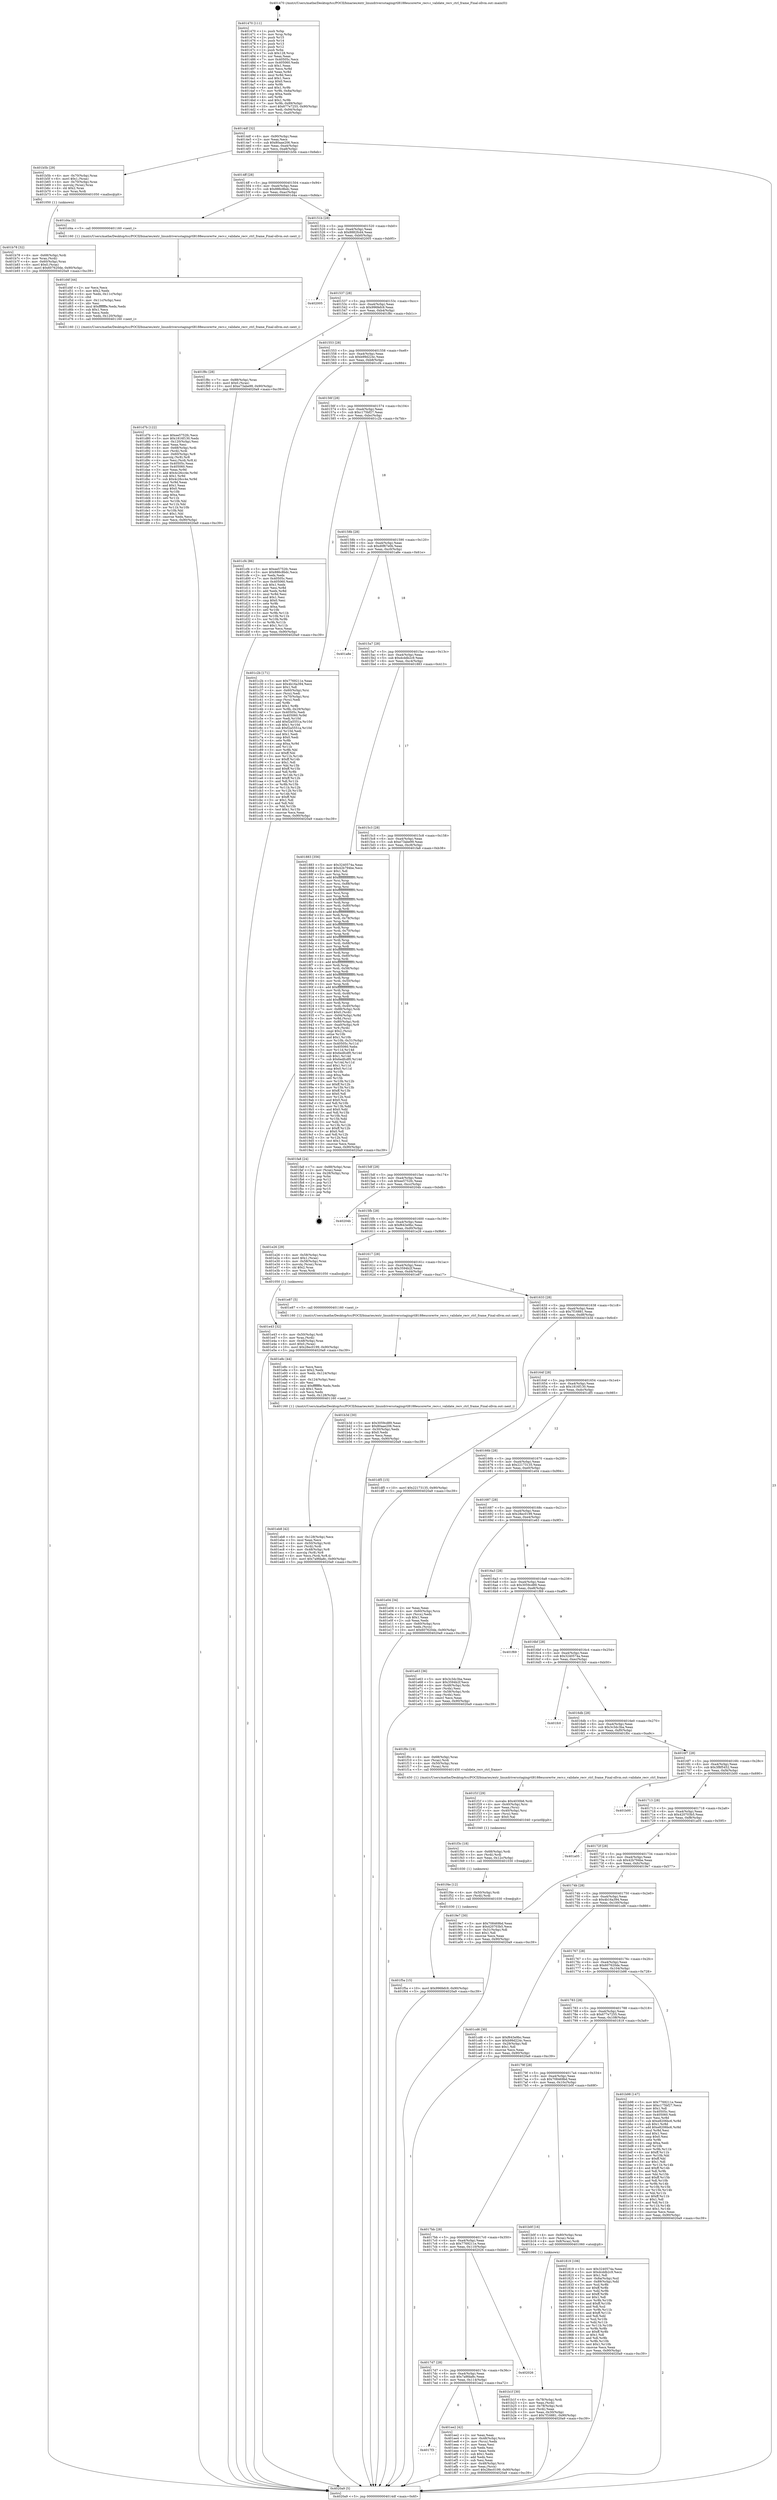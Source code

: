 digraph "0x401470" {
  label = "0x401470 (/mnt/c/Users/mathe/Desktop/tcc/POCII/binaries/extr_linuxdriversstagingrtl8188eucorertw_recv.c_validate_recv_ctrl_frame_Final-ollvm.out::main(0))"
  labelloc = "t"
  node[shape=record]

  Entry [label="",width=0.3,height=0.3,shape=circle,fillcolor=black,style=filled]
  "0x4014df" [label="{
     0x4014df [32]\l
     | [instrs]\l
     &nbsp;&nbsp;0x4014df \<+6\>: mov -0x90(%rbp),%eax\l
     &nbsp;&nbsp;0x4014e5 \<+2\>: mov %eax,%ecx\l
     &nbsp;&nbsp;0x4014e7 \<+6\>: sub $0x80aae206,%ecx\l
     &nbsp;&nbsp;0x4014ed \<+6\>: mov %eax,-0xa4(%rbp)\l
     &nbsp;&nbsp;0x4014f3 \<+6\>: mov %ecx,-0xa8(%rbp)\l
     &nbsp;&nbsp;0x4014f9 \<+6\>: je 0000000000401b5b \<main+0x6eb\>\l
  }"]
  "0x401b5b" [label="{
     0x401b5b [29]\l
     | [instrs]\l
     &nbsp;&nbsp;0x401b5b \<+4\>: mov -0x70(%rbp),%rax\l
     &nbsp;&nbsp;0x401b5f \<+6\>: movl $0x1,(%rax)\l
     &nbsp;&nbsp;0x401b65 \<+4\>: mov -0x70(%rbp),%rax\l
     &nbsp;&nbsp;0x401b69 \<+3\>: movslq (%rax),%rax\l
     &nbsp;&nbsp;0x401b6c \<+4\>: shl $0x2,%rax\l
     &nbsp;&nbsp;0x401b70 \<+3\>: mov %rax,%rdi\l
     &nbsp;&nbsp;0x401b73 \<+5\>: call 0000000000401050 \<malloc@plt\>\l
     | [calls]\l
     &nbsp;&nbsp;0x401050 \{1\} (unknown)\l
  }"]
  "0x4014ff" [label="{
     0x4014ff [28]\l
     | [instrs]\l
     &nbsp;&nbsp;0x4014ff \<+5\>: jmp 0000000000401504 \<main+0x94\>\l
     &nbsp;&nbsp;0x401504 \<+6\>: mov -0xa4(%rbp),%eax\l
     &nbsp;&nbsp;0x40150a \<+5\>: sub $0x886c8bdc,%eax\l
     &nbsp;&nbsp;0x40150f \<+6\>: mov %eax,-0xac(%rbp)\l
     &nbsp;&nbsp;0x401515 \<+6\>: je 0000000000401d4a \<main+0x8da\>\l
  }"]
  Exit [label="",width=0.3,height=0.3,shape=circle,fillcolor=black,style=filled,peripheries=2]
  "0x401d4a" [label="{
     0x401d4a [5]\l
     | [instrs]\l
     &nbsp;&nbsp;0x401d4a \<+5\>: call 0000000000401160 \<next_i\>\l
     | [calls]\l
     &nbsp;&nbsp;0x401160 \{1\} (/mnt/c/Users/mathe/Desktop/tcc/POCII/binaries/extr_linuxdriversstagingrtl8188eucorertw_recv.c_validate_recv_ctrl_frame_Final-ollvm.out::next_i)\l
  }"]
  "0x40151b" [label="{
     0x40151b [28]\l
     | [instrs]\l
     &nbsp;&nbsp;0x40151b \<+5\>: jmp 0000000000401520 \<main+0xb0\>\l
     &nbsp;&nbsp;0x401520 \<+6\>: mov -0xa4(%rbp),%eax\l
     &nbsp;&nbsp;0x401526 \<+5\>: sub $0x8882fcd4,%eax\l
     &nbsp;&nbsp;0x40152b \<+6\>: mov %eax,-0xb0(%rbp)\l
     &nbsp;&nbsp;0x401531 \<+6\>: je 0000000000402005 \<main+0xb95\>\l
  }"]
  "0x401f5a" [label="{
     0x401f5a [15]\l
     | [instrs]\l
     &nbsp;&nbsp;0x401f5a \<+10\>: movl $0x996fefc9,-0x90(%rbp)\l
     &nbsp;&nbsp;0x401f64 \<+5\>: jmp 00000000004020a9 \<main+0xc39\>\l
  }"]
  "0x402005" [label="{
     0x402005\l
  }", style=dashed]
  "0x401537" [label="{
     0x401537 [28]\l
     | [instrs]\l
     &nbsp;&nbsp;0x401537 \<+5\>: jmp 000000000040153c \<main+0xcc\>\l
     &nbsp;&nbsp;0x40153c \<+6\>: mov -0xa4(%rbp),%eax\l
     &nbsp;&nbsp;0x401542 \<+5\>: sub $0x996fefc9,%eax\l
     &nbsp;&nbsp;0x401547 \<+6\>: mov %eax,-0xb4(%rbp)\l
     &nbsp;&nbsp;0x40154d \<+6\>: je 0000000000401f8c \<main+0xb1c\>\l
  }"]
  "0x401f4e" [label="{
     0x401f4e [12]\l
     | [instrs]\l
     &nbsp;&nbsp;0x401f4e \<+4\>: mov -0x50(%rbp),%rdi\l
     &nbsp;&nbsp;0x401f52 \<+3\>: mov (%rdi),%rdi\l
     &nbsp;&nbsp;0x401f55 \<+5\>: call 0000000000401030 \<free@plt\>\l
     | [calls]\l
     &nbsp;&nbsp;0x401030 \{1\} (unknown)\l
  }"]
  "0x401f8c" [label="{
     0x401f8c [28]\l
     | [instrs]\l
     &nbsp;&nbsp;0x401f8c \<+7\>: mov -0x88(%rbp),%rax\l
     &nbsp;&nbsp;0x401f93 \<+6\>: movl $0x0,(%rax)\l
     &nbsp;&nbsp;0x401f99 \<+10\>: movl $0xe73abe99,-0x90(%rbp)\l
     &nbsp;&nbsp;0x401fa3 \<+5\>: jmp 00000000004020a9 \<main+0xc39\>\l
  }"]
  "0x401553" [label="{
     0x401553 [28]\l
     | [instrs]\l
     &nbsp;&nbsp;0x401553 \<+5\>: jmp 0000000000401558 \<main+0xe8\>\l
     &nbsp;&nbsp;0x401558 \<+6\>: mov -0xa4(%rbp),%eax\l
     &nbsp;&nbsp;0x40155e \<+5\>: sub $0xb99d224c,%eax\l
     &nbsp;&nbsp;0x401563 \<+6\>: mov %eax,-0xb8(%rbp)\l
     &nbsp;&nbsp;0x401569 \<+6\>: je 0000000000401cf4 \<main+0x884\>\l
  }"]
  "0x401f3c" [label="{
     0x401f3c [18]\l
     | [instrs]\l
     &nbsp;&nbsp;0x401f3c \<+4\>: mov -0x68(%rbp),%rdi\l
     &nbsp;&nbsp;0x401f40 \<+3\>: mov (%rdi),%rdi\l
     &nbsp;&nbsp;0x401f43 \<+6\>: mov %eax,-0x12c(%rbp)\l
     &nbsp;&nbsp;0x401f49 \<+5\>: call 0000000000401030 \<free@plt\>\l
     | [calls]\l
     &nbsp;&nbsp;0x401030 \{1\} (unknown)\l
  }"]
  "0x401cf4" [label="{
     0x401cf4 [86]\l
     | [instrs]\l
     &nbsp;&nbsp;0x401cf4 \<+5\>: mov $0xee5752fc,%eax\l
     &nbsp;&nbsp;0x401cf9 \<+5\>: mov $0x886c8bdc,%ecx\l
     &nbsp;&nbsp;0x401cfe \<+2\>: xor %edx,%edx\l
     &nbsp;&nbsp;0x401d00 \<+7\>: mov 0x40505c,%esi\l
     &nbsp;&nbsp;0x401d07 \<+7\>: mov 0x405060,%edi\l
     &nbsp;&nbsp;0x401d0e \<+3\>: sub $0x1,%edx\l
     &nbsp;&nbsp;0x401d11 \<+3\>: mov %esi,%r8d\l
     &nbsp;&nbsp;0x401d14 \<+3\>: add %edx,%r8d\l
     &nbsp;&nbsp;0x401d17 \<+4\>: imul %r8d,%esi\l
     &nbsp;&nbsp;0x401d1b \<+3\>: and $0x1,%esi\l
     &nbsp;&nbsp;0x401d1e \<+3\>: cmp $0x0,%esi\l
     &nbsp;&nbsp;0x401d21 \<+4\>: sete %r9b\l
     &nbsp;&nbsp;0x401d25 \<+3\>: cmp $0xa,%edi\l
     &nbsp;&nbsp;0x401d28 \<+4\>: setl %r10b\l
     &nbsp;&nbsp;0x401d2c \<+3\>: mov %r9b,%r11b\l
     &nbsp;&nbsp;0x401d2f \<+3\>: and %r10b,%r11b\l
     &nbsp;&nbsp;0x401d32 \<+3\>: xor %r10b,%r9b\l
     &nbsp;&nbsp;0x401d35 \<+3\>: or %r9b,%r11b\l
     &nbsp;&nbsp;0x401d38 \<+4\>: test $0x1,%r11b\l
     &nbsp;&nbsp;0x401d3c \<+3\>: cmovne %ecx,%eax\l
     &nbsp;&nbsp;0x401d3f \<+6\>: mov %eax,-0x90(%rbp)\l
     &nbsp;&nbsp;0x401d45 \<+5\>: jmp 00000000004020a9 \<main+0xc39\>\l
  }"]
  "0x40156f" [label="{
     0x40156f [28]\l
     | [instrs]\l
     &nbsp;&nbsp;0x40156f \<+5\>: jmp 0000000000401574 \<main+0x104\>\l
     &nbsp;&nbsp;0x401574 \<+6\>: mov -0xa4(%rbp),%eax\l
     &nbsp;&nbsp;0x40157a \<+5\>: sub $0xc175bf27,%eax\l
     &nbsp;&nbsp;0x40157f \<+6\>: mov %eax,-0xbc(%rbp)\l
     &nbsp;&nbsp;0x401585 \<+6\>: je 0000000000401c2b \<main+0x7bb\>\l
  }"]
  "0x401f1f" [label="{
     0x401f1f [29]\l
     | [instrs]\l
     &nbsp;&nbsp;0x401f1f \<+10\>: movabs $0x4030b6,%rdi\l
     &nbsp;&nbsp;0x401f29 \<+4\>: mov -0x40(%rbp),%rsi\l
     &nbsp;&nbsp;0x401f2d \<+2\>: mov %eax,(%rsi)\l
     &nbsp;&nbsp;0x401f2f \<+4\>: mov -0x40(%rbp),%rsi\l
     &nbsp;&nbsp;0x401f33 \<+2\>: mov (%rsi),%esi\l
     &nbsp;&nbsp;0x401f35 \<+2\>: mov $0x0,%al\l
     &nbsp;&nbsp;0x401f37 \<+5\>: call 0000000000401040 \<printf@plt\>\l
     | [calls]\l
     &nbsp;&nbsp;0x401040 \{1\} (unknown)\l
  }"]
  "0x401c2b" [label="{
     0x401c2b [171]\l
     | [instrs]\l
     &nbsp;&nbsp;0x401c2b \<+5\>: mov $0x7769211e,%eax\l
     &nbsp;&nbsp;0x401c30 \<+5\>: mov $0x4b16a394,%ecx\l
     &nbsp;&nbsp;0x401c35 \<+2\>: mov $0x1,%dl\l
     &nbsp;&nbsp;0x401c37 \<+4\>: mov -0x60(%rbp),%rsi\l
     &nbsp;&nbsp;0x401c3b \<+2\>: mov (%rsi),%edi\l
     &nbsp;&nbsp;0x401c3d \<+4\>: mov -0x70(%rbp),%rsi\l
     &nbsp;&nbsp;0x401c41 \<+2\>: cmp (%rsi),%edi\l
     &nbsp;&nbsp;0x401c43 \<+4\>: setl %r8b\l
     &nbsp;&nbsp;0x401c47 \<+4\>: and $0x1,%r8b\l
     &nbsp;&nbsp;0x401c4b \<+4\>: mov %r8b,-0x29(%rbp)\l
     &nbsp;&nbsp;0x401c4f \<+7\>: mov 0x40505c,%edi\l
     &nbsp;&nbsp;0x401c56 \<+8\>: mov 0x405060,%r9d\l
     &nbsp;&nbsp;0x401c5e \<+3\>: mov %edi,%r10d\l
     &nbsp;&nbsp;0x401c61 \<+7\>: add $0xf2a5551a,%r10d\l
     &nbsp;&nbsp;0x401c68 \<+4\>: sub $0x1,%r10d\l
     &nbsp;&nbsp;0x401c6c \<+7\>: sub $0xf2a5551a,%r10d\l
     &nbsp;&nbsp;0x401c73 \<+4\>: imul %r10d,%edi\l
     &nbsp;&nbsp;0x401c77 \<+3\>: and $0x1,%edi\l
     &nbsp;&nbsp;0x401c7a \<+3\>: cmp $0x0,%edi\l
     &nbsp;&nbsp;0x401c7d \<+4\>: sete %r8b\l
     &nbsp;&nbsp;0x401c81 \<+4\>: cmp $0xa,%r9d\l
     &nbsp;&nbsp;0x401c85 \<+4\>: setl %r11b\l
     &nbsp;&nbsp;0x401c89 \<+3\>: mov %r8b,%bl\l
     &nbsp;&nbsp;0x401c8c \<+3\>: xor $0xff,%bl\l
     &nbsp;&nbsp;0x401c8f \<+3\>: mov %r11b,%r14b\l
     &nbsp;&nbsp;0x401c92 \<+4\>: xor $0xff,%r14b\l
     &nbsp;&nbsp;0x401c96 \<+3\>: xor $0x1,%dl\l
     &nbsp;&nbsp;0x401c99 \<+3\>: mov %bl,%r15b\l
     &nbsp;&nbsp;0x401c9c \<+4\>: and $0xff,%r15b\l
     &nbsp;&nbsp;0x401ca0 \<+3\>: and %dl,%r8b\l
     &nbsp;&nbsp;0x401ca3 \<+3\>: mov %r14b,%r12b\l
     &nbsp;&nbsp;0x401ca6 \<+4\>: and $0xff,%r12b\l
     &nbsp;&nbsp;0x401caa \<+3\>: and %dl,%r11b\l
     &nbsp;&nbsp;0x401cad \<+3\>: or %r8b,%r15b\l
     &nbsp;&nbsp;0x401cb0 \<+3\>: or %r11b,%r12b\l
     &nbsp;&nbsp;0x401cb3 \<+3\>: xor %r12b,%r15b\l
     &nbsp;&nbsp;0x401cb6 \<+3\>: or %r14b,%bl\l
     &nbsp;&nbsp;0x401cb9 \<+3\>: xor $0xff,%bl\l
     &nbsp;&nbsp;0x401cbc \<+3\>: or $0x1,%dl\l
     &nbsp;&nbsp;0x401cbf \<+2\>: and %dl,%bl\l
     &nbsp;&nbsp;0x401cc1 \<+3\>: or %bl,%r15b\l
     &nbsp;&nbsp;0x401cc4 \<+4\>: test $0x1,%r15b\l
     &nbsp;&nbsp;0x401cc8 \<+3\>: cmovne %ecx,%eax\l
     &nbsp;&nbsp;0x401ccb \<+6\>: mov %eax,-0x90(%rbp)\l
     &nbsp;&nbsp;0x401cd1 \<+5\>: jmp 00000000004020a9 \<main+0xc39\>\l
  }"]
  "0x40158b" [label="{
     0x40158b [28]\l
     | [instrs]\l
     &nbsp;&nbsp;0x40158b \<+5\>: jmp 0000000000401590 \<main+0x120\>\l
     &nbsp;&nbsp;0x401590 \<+6\>: mov -0xa4(%rbp),%eax\l
     &nbsp;&nbsp;0x401596 \<+5\>: sub $0xd0f67e0b,%eax\l
     &nbsp;&nbsp;0x40159b \<+6\>: mov %eax,-0xc0(%rbp)\l
     &nbsp;&nbsp;0x4015a1 \<+6\>: je 0000000000401a8e \<main+0x61e\>\l
  }"]
  "0x4017f3" [label="{
     0x4017f3\l
  }", style=dashed]
  "0x401a8e" [label="{
     0x401a8e\l
  }", style=dashed]
  "0x4015a7" [label="{
     0x4015a7 [28]\l
     | [instrs]\l
     &nbsp;&nbsp;0x4015a7 \<+5\>: jmp 00000000004015ac \<main+0x13c\>\l
     &nbsp;&nbsp;0x4015ac \<+6\>: mov -0xa4(%rbp),%eax\l
     &nbsp;&nbsp;0x4015b2 \<+5\>: sub $0xdcddb2c9,%eax\l
     &nbsp;&nbsp;0x4015b7 \<+6\>: mov %eax,-0xc4(%rbp)\l
     &nbsp;&nbsp;0x4015bd \<+6\>: je 0000000000401883 \<main+0x413\>\l
  }"]
  "0x401ee2" [label="{
     0x401ee2 [42]\l
     | [instrs]\l
     &nbsp;&nbsp;0x401ee2 \<+2\>: xor %eax,%eax\l
     &nbsp;&nbsp;0x401ee4 \<+4\>: mov -0x48(%rbp),%rcx\l
     &nbsp;&nbsp;0x401ee8 \<+2\>: mov (%rcx),%edx\l
     &nbsp;&nbsp;0x401eea \<+2\>: mov %eax,%esi\l
     &nbsp;&nbsp;0x401eec \<+2\>: sub %edx,%esi\l
     &nbsp;&nbsp;0x401eee \<+2\>: mov %eax,%edx\l
     &nbsp;&nbsp;0x401ef0 \<+3\>: sub $0x1,%edx\l
     &nbsp;&nbsp;0x401ef3 \<+2\>: add %edx,%esi\l
     &nbsp;&nbsp;0x401ef5 \<+2\>: sub %esi,%eax\l
     &nbsp;&nbsp;0x401ef7 \<+4\>: mov -0x48(%rbp),%rcx\l
     &nbsp;&nbsp;0x401efb \<+2\>: mov %eax,(%rcx)\l
     &nbsp;&nbsp;0x401efd \<+10\>: movl $0x28ec0199,-0x90(%rbp)\l
     &nbsp;&nbsp;0x401f07 \<+5\>: jmp 00000000004020a9 \<main+0xc39\>\l
  }"]
  "0x401883" [label="{
     0x401883 [356]\l
     | [instrs]\l
     &nbsp;&nbsp;0x401883 \<+5\>: mov $0x3240574a,%eax\l
     &nbsp;&nbsp;0x401888 \<+5\>: mov $0x42b794be,%ecx\l
     &nbsp;&nbsp;0x40188d \<+2\>: mov $0x1,%dl\l
     &nbsp;&nbsp;0x40188f \<+3\>: mov %rsp,%rsi\l
     &nbsp;&nbsp;0x401892 \<+4\>: add $0xfffffffffffffff0,%rsi\l
     &nbsp;&nbsp;0x401896 \<+3\>: mov %rsi,%rsp\l
     &nbsp;&nbsp;0x401899 \<+7\>: mov %rsi,-0x88(%rbp)\l
     &nbsp;&nbsp;0x4018a0 \<+3\>: mov %rsp,%rsi\l
     &nbsp;&nbsp;0x4018a3 \<+4\>: add $0xfffffffffffffff0,%rsi\l
     &nbsp;&nbsp;0x4018a7 \<+3\>: mov %rsi,%rsp\l
     &nbsp;&nbsp;0x4018aa \<+3\>: mov %rsp,%rdi\l
     &nbsp;&nbsp;0x4018ad \<+4\>: add $0xfffffffffffffff0,%rdi\l
     &nbsp;&nbsp;0x4018b1 \<+3\>: mov %rdi,%rsp\l
     &nbsp;&nbsp;0x4018b4 \<+4\>: mov %rdi,-0x80(%rbp)\l
     &nbsp;&nbsp;0x4018b8 \<+3\>: mov %rsp,%rdi\l
     &nbsp;&nbsp;0x4018bb \<+4\>: add $0xfffffffffffffff0,%rdi\l
     &nbsp;&nbsp;0x4018bf \<+3\>: mov %rdi,%rsp\l
     &nbsp;&nbsp;0x4018c2 \<+4\>: mov %rdi,-0x78(%rbp)\l
     &nbsp;&nbsp;0x4018c6 \<+3\>: mov %rsp,%rdi\l
     &nbsp;&nbsp;0x4018c9 \<+4\>: add $0xfffffffffffffff0,%rdi\l
     &nbsp;&nbsp;0x4018cd \<+3\>: mov %rdi,%rsp\l
     &nbsp;&nbsp;0x4018d0 \<+4\>: mov %rdi,-0x70(%rbp)\l
     &nbsp;&nbsp;0x4018d4 \<+3\>: mov %rsp,%rdi\l
     &nbsp;&nbsp;0x4018d7 \<+4\>: add $0xfffffffffffffff0,%rdi\l
     &nbsp;&nbsp;0x4018db \<+3\>: mov %rdi,%rsp\l
     &nbsp;&nbsp;0x4018de \<+4\>: mov %rdi,-0x68(%rbp)\l
     &nbsp;&nbsp;0x4018e2 \<+3\>: mov %rsp,%rdi\l
     &nbsp;&nbsp;0x4018e5 \<+4\>: add $0xfffffffffffffff0,%rdi\l
     &nbsp;&nbsp;0x4018e9 \<+3\>: mov %rdi,%rsp\l
     &nbsp;&nbsp;0x4018ec \<+4\>: mov %rdi,-0x60(%rbp)\l
     &nbsp;&nbsp;0x4018f0 \<+3\>: mov %rsp,%rdi\l
     &nbsp;&nbsp;0x4018f3 \<+4\>: add $0xfffffffffffffff0,%rdi\l
     &nbsp;&nbsp;0x4018f7 \<+3\>: mov %rdi,%rsp\l
     &nbsp;&nbsp;0x4018fa \<+4\>: mov %rdi,-0x58(%rbp)\l
     &nbsp;&nbsp;0x4018fe \<+3\>: mov %rsp,%rdi\l
     &nbsp;&nbsp;0x401901 \<+4\>: add $0xfffffffffffffff0,%rdi\l
     &nbsp;&nbsp;0x401905 \<+3\>: mov %rdi,%rsp\l
     &nbsp;&nbsp;0x401908 \<+4\>: mov %rdi,-0x50(%rbp)\l
     &nbsp;&nbsp;0x40190c \<+3\>: mov %rsp,%rdi\l
     &nbsp;&nbsp;0x40190f \<+4\>: add $0xfffffffffffffff0,%rdi\l
     &nbsp;&nbsp;0x401913 \<+3\>: mov %rdi,%rsp\l
     &nbsp;&nbsp;0x401916 \<+4\>: mov %rdi,-0x48(%rbp)\l
     &nbsp;&nbsp;0x40191a \<+3\>: mov %rsp,%rdi\l
     &nbsp;&nbsp;0x40191d \<+4\>: add $0xfffffffffffffff0,%rdi\l
     &nbsp;&nbsp;0x401921 \<+3\>: mov %rdi,%rsp\l
     &nbsp;&nbsp;0x401924 \<+4\>: mov %rdi,-0x40(%rbp)\l
     &nbsp;&nbsp;0x401928 \<+7\>: mov -0x88(%rbp),%rdi\l
     &nbsp;&nbsp;0x40192f \<+6\>: movl $0x0,(%rdi)\l
     &nbsp;&nbsp;0x401935 \<+7\>: mov -0x94(%rbp),%r8d\l
     &nbsp;&nbsp;0x40193c \<+3\>: mov %r8d,(%rsi)\l
     &nbsp;&nbsp;0x40193f \<+4\>: mov -0x80(%rbp),%rdi\l
     &nbsp;&nbsp;0x401943 \<+7\>: mov -0xa0(%rbp),%r9\l
     &nbsp;&nbsp;0x40194a \<+3\>: mov %r9,(%rdi)\l
     &nbsp;&nbsp;0x40194d \<+3\>: cmpl $0x2,(%rsi)\l
     &nbsp;&nbsp;0x401950 \<+4\>: setne %r10b\l
     &nbsp;&nbsp;0x401954 \<+4\>: and $0x1,%r10b\l
     &nbsp;&nbsp;0x401958 \<+4\>: mov %r10b,-0x31(%rbp)\l
     &nbsp;&nbsp;0x40195c \<+8\>: mov 0x40505c,%r11d\l
     &nbsp;&nbsp;0x401964 \<+7\>: mov 0x405060,%ebx\l
     &nbsp;&nbsp;0x40196b \<+3\>: mov %r11d,%r14d\l
     &nbsp;&nbsp;0x40196e \<+7\>: add $0x6edfcdf0,%r14d\l
     &nbsp;&nbsp;0x401975 \<+4\>: sub $0x1,%r14d\l
     &nbsp;&nbsp;0x401979 \<+7\>: sub $0x6edfcdf0,%r14d\l
     &nbsp;&nbsp;0x401980 \<+4\>: imul %r14d,%r11d\l
     &nbsp;&nbsp;0x401984 \<+4\>: and $0x1,%r11d\l
     &nbsp;&nbsp;0x401988 \<+4\>: cmp $0x0,%r11d\l
     &nbsp;&nbsp;0x40198c \<+4\>: sete %r10b\l
     &nbsp;&nbsp;0x401990 \<+3\>: cmp $0xa,%ebx\l
     &nbsp;&nbsp;0x401993 \<+4\>: setl %r15b\l
     &nbsp;&nbsp;0x401997 \<+3\>: mov %r10b,%r12b\l
     &nbsp;&nbsp;0x40199a \<+4\>: xor $0xff,%r12b\l
     &nbsp;&nbsp;0x40199e \<+3\>: mov %r15b,%r13b\l
     &nbsp;&nbsp;0x4019a1 \<+4\>: xor $0xff,%r13b\l
     &nbsp;&nbsp;0x4019a5 \<+3\>: xor $0x0,%dl\l
     &nbsp;&nbsp;0x4019a8 \<+3\>: mov %r12b,%sil\l
     &nbsp;&nbsp;0x4019ab \<+4\>: and $0x0,%sil\l
     &nbsp;&nbsp;0x4019af \<+3\>: and %dl,%r10b\l
     &nbsp;&nbsp;0x4019b2 \<+3\>: mov %r13b,%dil\l
     &nbsp;&nbsp;0x4019b5 \<+4\>: and $0x0,%dil\l
     &nbsp;&nbsp;0x4019b9 \<+3\>: and %dl,%r15b\l
     &nbsp;&nbsp;0x4019bc \<+3\>: or %r10b,%sil\l
     &nbsp;&nbsp;0x4019bf \<+3\>: or %r15b,%dil\l
     &nbsp;&nbsp;0x4019c2 \<+3\>: xor %dil,%sil\l
     &nbsp;&nbsp;0x4019c5 \<+3\>: or %r13b,%r12b\l
     &nbsp;&nbsp;0x4019c8 \<+4\>: xor $0xff,%r12b\l
     &nbsp;&nbsp;0x4019cc \<+3\>: or $0x0,%dl\l
     &nbsp;&nbsp;0x4019cf \<+3\>: and %dl,%r12b\l
     &nbsp;&nbsp;0x4019d2 \<+3\>: or %r12b,%sil\l
     &nbsp;&nbsp;0x4019d5 \<+4\>: test $0x1,%sil\l
     &nbsp;&nbsp;0x4019d9 \<+3\>: cmovne %ecx,%eax\l
     &nbsp;&nbsp;0x4019dc \<+6\>: mov %eax,-0x90(%rbp)\l
     &nbsp;&nbsp;0x4019e2 \<+5\>: jmp 00000000004020a9 \<main+0xc39\>\l
  }"]
  "0x4015c3" [label="{
     0x4015c3 [28]\l
     | [instrs]\l
     &nbsp;&nbsp;0x4015c3 \<+5\>: jmp 00000000004015c8 \<main+0x158\>\l
     &nbsp;&nbsp;0x4015c8 \<+6\>: mov -0xa4(%rbp),%eax\l
     &nbsp;&nbsp;0x4015ce \<+5\>: sub $0xe73abe99,%eax\l
     &nbsp;&nbsp;0x4015d3 \<+6\>: mov %eax,-0xc8(%rbp)\l
     &nbsp;&nbsp;0x4015d9 \<+6\>: je 0000000000401fa8 \<main+0xb38\>\l
  }"]
  "0x4017d7" [label="{
     0x4017d7 [28]\l
     | [instrs]\l
     &nbsp;&nbsp;0x4017d7 \<+5\>: jmp 00000000004017dc \<main+0x36c\>\l
     &nbsp;&nbsp;0x4017dc \<+6\>: mov -0xa4(%rbp),%eax\l
     &nbsp;&nbsp;0x4017e2 \<+5\>: sub $0x7a9fda8c,%eax\l
     &nbsp;&nbsp;0x4017e7 \<+6\>: mov %eax,-0x114(%rbp)\l
     &nbsp;&nbsp;0x4017ed \<+6\>: je 0000000000401ee2 \<main+0xa72\>\l
  }"]
  "0x401fa8" [label="{
     0x401fa8 [24]\l
     | [instrs]\l
     &nbsp;&nbsp;0x401fa8 \<+7\>: mov -0x88(%rbp),%rax\l
     &nbsp;&nbsp;0x401faf \<+2\>: mov (%rax),%eax\l
     &nbsp;&nbsp;0x401fb1 \<+4\>: lea -0x28(%rbp),%rsp\l
     &nbsp;&nbsp;0x401fb5 \<+1\>: pop %rbx\l
     &nbsp;&nbsp;0x401fb6 \<+2\>: pop %r12\l
     &nbsp;&nbsp;0x401fb8 \<+2\>: pop %r13\l
     &nbsp;&nbsp;0x401fba \<+2\>: pop %r14\l
     &nbsp;&nbsp;0x401fbc \<+2\>: pop %r15\l
     &nbsp;&nbsp;0x401fbe \<+1\>: pop %rbp\l
     &nbsp;&nbsp;0x401fbf \<+1\>: ret\l
  }"]
  "0x4015df" [label="{
     0x4015df [28]\l
     | [instrs]\l
     &nbsp;&nbsp;0x4015df \<+5\>: jmp 00000000004015e4 \<main+0x174\>\l
     &nbsp;&nbsp;0x4015e4 \<+6\>: mov -0xa4(%rbp),%eax\l
     &nbsp;&nbsp;0x4015ea \<+5\>: sub $0xee5752fc,%eax\l
     &nbsp;&nbsp;0x4015ef \<+6\>: mov %eax,-0xcc(%rbp)\l
     &nbsp;&nbsp;0x4015f5 \<+6\>: je 000000000040204b \<main+0xbdb\>\l
  }"]
  "0x402026" [label="{
     0x402026\l
  }", style=dashed]
  "0x40204b" [label="{
     0x40204b\l
  }", style=dashed]
  "0x4015fb" [label="{
     0x4015fb [28]\l
     | [instrs]\l
     &nbsp;&nbsp;0x4015fb \<+5\>: jmp 0000000000401600 \<main+0x190\>\l
     &nbsp;&nbsp;0x401600 \<+6\>: mov -0xa4(%rbp),%eax\l
     &nbsp;&nbsp;0x401606 \<+5\>: sub $0xf643e9bc,%eax\l
     &nbsp;&nbsp;0x40160b \<+6\>: mov %eax,-0xd0(%rbp)\l
     &nbsp;&nbsp;0x401611 \<+6\>: je 0000000000401e26 \<main+0x9b6\>\l
  }"]
  "0x401eb8" [label="{
     0x401eb8 [42]\l
     | [instrs]\l
     &nbsp;&nbsp;0x401eb8 \<+6\>: mov -0x128(%rbp),%ecx\l
     &nbsp;&nbsp;0x401ebe \<+3\>: imul %eax,%ecx\l
     &nbsp;&nbsp;0x401ec1 \<+4\>: mov -0x50(%rbp),%rdi\l
     &nbsp;&nbsp;0x401ec5 \<+3\>: mov (%rdi),%rdi\l
     &nbsp;&nbsp;0x401ec8 \<+4\>: mov -0x48(%rbp),%r8\l
     &nbsp;&nbsp;0x401ecc \<+3\>: movslq (%r8),%r8\l
     &nbsp;&nbsp;0x401ecf \<+4\>: mov %ecx,(%rdi,%r8,4)\l
     &nbsp;&nbsp;0x401ed3 \<+10\>: movl $0x7a9fda8c,-0x90(%rbp)\l
     &nbsp;&nbsp;0x401edd \<+5\>: jmp 00000000004020a9 \<main+0xc39\>\l
  }"]
  "0x401e26" [label="{
     0x401e26 [29]\l
     | [instrs]\l
     &nbsp;&nbsp;0x401e26 \<+4\>: mov -0x58(%rbp),%rax\l
     &nbsp;&nbsp;0x401e2a \<+6\>: movl $0x1,(%rax)\l
     &nbsp;&nbsp;0x401e30 \<+4\>: mov -0x58(%rbp),%rax\l
     &nbsp;&nbsp;0x401e34 \<+3\>: movslq (%rax),%rax\l
     &nbsp;&nbsp;0x401e37 \<+4\>: shl $0x2,%rax\l
     &nbsp;&nbsp;0x401e3b \<+3\>: mov %rax,%rdi\l
     &nbsp;&nbsp;0x401e3e \<+5\>: call 0000000000401050 \<malloc@plt\>\l
     | [calls]\l
     &nbsp;&nbsp;0x401050 \{1\} (unknown)\l
  }"]
  "0x401617" [label="{
     0x401617 [28]\l
     | [instrs]\l
     &nbsp;&nbsp;0x401617 \<+5\>: jmp 000000000040161c \<main+0x1ac\>\l
     &nbsp;&nbsp;0x40161c \<+6\>: mov -0xa4(%rbp),%eax\l
     &nbsp;&nbsp;0x401622 \<+5\>: sub $0x3594b2f,%eax\l
     &nbsp;&nbsp;0x401627 \<+6\>: mov %eax,-0xd4(%rbp)\l
     &nbsp;&nbsp;0x40162d \<+6\>: je 0000000000401e87 \<main+0xa17\>\l
  }"]
  "0x401e8c" [label="{
     0x401e8c [44]\l
     | [instrs]\l
     &nbsp;&nbsp;0x401e8c \<+2\>: xor %ecx,%ecx\l
     &nbsp;&nbsp;0x401e8e \<+5\>: mov $0x2,%edx\l
     &nbsp;&nbsp;0x401e93 \<+6\>: mov %edx,-0x124(%rbp)\l
     &nbsp;&nbsp;0x401e99 \<+1\>: cltd\l
     &nbsp;&nbsp;0x401e9a \<+6\>: mov -0x124(%rbp),%esi\l
     &nbsp;&nbsp;0x401ea0 \<+2\>: idiv %esi\l
     &nbsp;&nbsp;0x401ea2 \<+6\>: imul $0xfffffffe,%edx,%edx\l
     &nbsp;&nbsp;0x401ea8 \<+3\>: sub $0x1,%ecx\l
     &nbsp;&nbsp;0x401eab \<+2\>: sub %ecx,%edx\l
     &nbsp;&nbsp;0x401ead \<+6\>: mov %edx,-0x128(%rbp)\l
     &nbsp;&nbsp;0x401eb3 \<+5\>: call 0000000000401160 \<next_i\>\l
     | [calls]\l
     &nbsp;&nbsp;0x401160 \{1\} (/mnt/c/Users/mathe/Desktop/tcc/POCII/binaries/extr_linuxdriversstagingrtl8188eucorertw_recv.c_validate_recv_ctrl_frame_Final-ollvm.out::next_i)\l
  }"]
  "0x401e87" [label="{
     0x401e87 [5]\l
     | [instrs]\l
     &nbsp;&nbsp;0x401e87 \<+5\>: call 0000000000401160 \<next_i\>\l
     | [calls]\l
     &nbsp;&nbsp;0x401160 \{1\} (/mnt/c/Users/mathe/Desktop/tcc/POCII/binaries/extr_linuxdriversstagingrtl8188eucorertw_recv.c_validate_recv_ctrl_frame_Final-ollvm.out::next_i)\l
  }"]
  "0x401633" [label="{
     0x401633 [28]\l
     | [instrs]\l
     &nbsp;&nbsp;0x401633 \<+5\>: jmp 0000000000401638 \<main+0x1c8\>\l
     &nbsp;&nbsp;0x401638 \<+6\>: mov -0xa4(%rbp),%eax\l
     &nbsp;&nbsp;0x40163e \<+5\>: sub $0x7f16881,%eax\l
     &nbsp;&nbsp;0x401643 \<+6\>: mov %eax,-0xd8(%rbp)\l
     &nbsp;&nbsp;0x401649 \<+6\>: je 0000000000401b3d \<main+0x6cd\>\l
  }"]
  "0x401e43" [label="{
     0x401e43 [32]\l
     | [instrs]\l
     &nbsp;&nbsp;0x401e43 \<+4\>: mov -0x50(%rbp),%rdi\l
     &nbsp;&nbsp;0x401e47 \<+3\>: mov %rax,(%rdi)\l
     &nbsp;&nbsp;0x401e4a \<+4\>: mov -0x48(%rbp),%rax\l
     &nbsp;&nbsp;0x401e4e \<+6\>: movl $0x0,(%rax)\l
     &nbsp;&nbsp;0x401e54 \<+10\>: movl $0x28ec0199,-0x90(%rbp)\l
     &nbsp;&nbsp;0x401e5e \<+5\>: jmp 00000000004020a9 \<main+0xc39\>\l
  }"]
  "0x401b3d" [label="{
     0x401b3d [30]\l
     | [instrs]\l
     &nbsp;&nbsp;0x401b3d \<+5\>: mov $0x3059cd89,%eax\l
     &nbsp;&nbsp;0x401b42 \<+5\>: mov $0x80aae206,%ecx\l
     &nbsp;&nbsp;0x401b47 \<+3\>: mov -0x30(%rbp),%edx\l
     &nbsp;&nbsp;0x401b4a \<+3\>: cmp $0x0,%edx\l
     &nbsp;&nbsp;0x401b4d \<+3\>: cmove %ecx,%eax\l
     &nbsp;&nbsp;0x401b50 \<+6\>: mov %eax,-0x90(%rbp)\l
     &nbsp;&nbsp;0x401b56 \<+5\>: jmp 00000000004020a9 \<main+0xc39\>\l
  }"]
  "0x40164f" [label="{
     0x40164f [28]\l
     | [instrs]\l
     &nbsp;&nbsp;0x40164f \<+5\>: jmp 0000000000401654 \<main+0x1e4\>\l
     &nbsp;&nbsp;0x401654 \<+6\>: mov -0xa4(%rbp),%eax\l
     &nbsp;&nbsp;0x40165a \<+5\>: sub $0x1816f130,%eax\l
     &nbsp;&nbsp;0x40165f \<+6\>: mov %eax,-0xdc(%rbp)\l
     &nbsp;&nbsp;0x401665 \<+6\>: je 0000000000401df5 \<main+0x985\>\l
  }"]
  "0x401d7b" [label="{
     0x401d7b [122]\l
     | [instrs]\l
     &nbsp;&nbsp;0x401d7b \<+5\>: mov $0xee5752fc,%ecx\l
     &nbsp;&nbsp;0x401d80 \<+5\>: mov $0x1816f130,%edx\l
     &nbsp;&nbsp;0x401d85 \<+6\>: mov -0x120(%rbp),%esi\l
     &nbsp;&nbsp;0x401d8b \<+3\>: imul %eax,%esi\l
     &nbsp;&nbsp;0x401d8e \<+4\>: mov -0x68(%rbp),%rdi\l
     &nbsp;&nbsp;0x401d92 \<+3\>: mov (%rdi),%rdi\l
     &nbsp;&nbsp;0x401d95 \<+4\>: mov -0x60(%rbp),%r8\l
     &nbsp;&nbsp;0x401d99 \<+3\>: movslq (%r8),%r8\l
     &nbsp;&nbsp;0x401d9c \<+4\>: mov %esi,(%rdi,%r8,4)\l
     &nbsp;&nbsp;0x401da0 \<+7\>: mov 0x40505c,%eax\l
     &nbsp;&nbsp;0x401da7 \<+7\>: mov 0x405060,%esi\l
     &nbsp;&nbsp;0x401dae \<+3\>: mov %eax,%r9d\l
     &nbsp;&nbsp;0x401db1 \<+7\>: add $0x4c26cc4e,%r9d\l
     &nbsp;&nbsp;0x401db8 \<+4\>: sub $0x1,%r9d\l
     &nbsp;&nbsp;0x401dbc \<+7\>: sub $0x4c26cc4e,%r9d\l
     &nbsp;&nbsp;0x401dc3 \<+4\>: imul %r9d,%eax\l
     &nbsp;&nbsp;0x401dc7 \<+3\>: and $0x1,%eax\l
     &nbsp;&nbsp;0x401dca \<+3\>: cmp $0x0,%eax\l
     &nbsp;&nbsp;0x401dcd \<+4\>: sete %r10b\l
     &nbsp;&nbsp;0x401dd1 \<+3\>: cmp $0xa,%esi\l
     &nbsp;&nbsp;0x401dd4 \<+4\>: setl %r11b\l
     &nbsp;&nbsp;0x401dd8 \<+3\>: mov %r10b,%bl\l
     &nbsp;&nbsp;0x401ddb \<+3\>: and %r11b,%bl\l
     &nbsp;&nbsp;0x401dde \<+3\>: xor %r11b,%r10b\l
     &nbsp;&nbsp;0x401de1 \<+3\>: or %r10b,%bl\l
     &nbsp;&nbsp;0x401de4 \<+3\>: test $0x1,%bl\l
     &nbsp;&nbsp;0x401de7 \<+3\>: cmovne %edx,%ecx\l
     &nbsp;&nbsp;0x401dea \<+6\>: mov %ecx,-0x90(%rbp)\l
     &nbsp;&nbsp;0x401df0 \<+5\>: jmp 00000000004020a9 \<main+0xc39\>\l
  }"]
  "0x401df5" [label="{
     0x401df5 [15]\l
     | [instrs]\l
     &nbsp;&nbsp;0x401df5 \<+10\>: movl $0x22173135,-0x90(%rbp)\l
     &nbsp;&nbsp;0x401dff \<+5\>: jmp 00000000004020a9 \<main+0xc39\>\l
  }"]
  "0x40166b" [label="{
     0x40166b [28]\l
     | [instrs]\l
     &nbsp;&nbsp;0x40166b \<+5\>: jmp 0000000000401670 \<main+0x200\>\l
     &nbsp;&nbsp;0x401670 \<+6\>: mov -0xa4(%rbp),%eax\l
     &nbsp;&nbsp;0x401676 \<+5\>: sub $0x22173135,%eax\l
     &nbsp;&nbsp;0x40167b \<+6\>: mov %eax,-0xe0(%rbp)\l
     &nbsp;&nbsp;0x401681 \<+6\>: je 0000000000401e04 \<main+0x994\>\l
  }"]
  "0x401d4f" [label="{
     0x401d4f [44]\l
     | [instrs]\l
     &nbsp;&nbsp;0x401d4f \<+2\>: xor %ecx,%ecx\l
     &nbsp;&nbsp;0x401d51 \<+5\>: mov $0x2,%edx\l
     &nbsp;&nbsp;0x401d56 \<+6\>: mov %edx,-0x11c(%rbp)\l
     &nbsp;&nbsp;0x401d5c \<+1\>: cltd\l
     &nbsp;&nbsp;0x401d5d \<+6\>: mov -0x11c(%rbp),%esi\l
     &nbsp;&nbsp;0x401d63 \<+2\>: idiv %esi\l
     &nbsp;&nbsp;0x401d65 \<+6\>: imul $0xfffffffe,%edx,%edx\l
     &nbsp;&nbsp;0x401d6b \<+3\>: sub $0x1,%ecx\l
     &nbsp;&nbsp;0x401d6e \<+2\>: sub %ecx,%edx\l
     &nbsp;&nbsp;0x401d70 \<+6\>: mov %edx,-0x120(%rbp)\l
     &nbsp;&nbsp;0x401d76 \<+5\>: call 0000000000401160 \<next_i\>\l
     | [calls]\l
     &nbsp;&nbsp;0x401160 \{1\} (/mnt/c/Users/mathe/Desktop/tcc/POCII/binaries/extr_linuxdriversstagingrtl8188eucorertw_recv.c_validate_recv_ctrl_frame_Final-ollvm.out::next_i)\l
  }"]
  "0x401e04" [label="{
     0x401e04 [34]\l
     | [instrs]\l
     &nbsp;&nbsp;0x401e04 \<+2\>: xor %eax,%eax\l
     &nbsp;&nbsp;0x401e06 \<+4\>: mov -0x60(%rbp),%rcx\l
     &nbsp;&nbsp;0x401e0a \<+2\>: mov (%rcx),%edx\l
     &nbsp;&nbsp;0x401e0c \<+3\>: sub $0x1,%eax\l
     &nbsp;&nbsp;0x401e0f \<+2\>: sub %eax,%edx\l
     &nbsp;&nbsp;0x401e11 \<+4\>: mov -0x60(%rbp),%rcx\l
     &nbsp;&nbsp;0x401e15 \<+2\>: mov %edx,(%rcx)\l
     &nbsp;&nbsp;0x401e17 \<+10\>: movl $0x607620de,-0x90(%rbp)\l
     &nbsp;&nbsp;0x401e21 \<+5\>: jmp 00000000004020a9 \<main+0xc39\>\l
  }"]
  "0x401687" [label="{
     0x401687 [28]\l
     | [instrs]\l
     &nbsp;&nbsp;0x401687 \<+5\>: jmp 000000000040168c \<main+0x21c\>\l
     &nbsp;&nbsp;0x40168c \<+6\>: mov -0xa4(%rbp),%eax\l
     &nbsp;&nbsp;0x401692 \<+5\>: sub $0x28ec0199,%eax\l
     &nbsp;&nbsp;0x401697 \<+6\>: mov %eax,-0xe4(%rbp)\l
     &nbsp;&nbsp;0x40169d \<+6\>: je 0000000000401e63 \<main+0x9f3\>\l
  }"]
  "0x401b78" [label="{
     0x401b78 [32]\l
     | [instrs]\l
     &nbsp;&nbsp;0x401b78 \<+4\>: mov -0x68(%rbp),%rdi\l
     &nbsp;&nbsp;0x401b7c \<+3\>: mov %rax,(%rdi)\l
     &nbsp;&nbsp;0x401b7f \<+4\>: mov -0x60(%rbp),%rax\l
     &nbsp;&nbsp;0x401b83 \<+6\>: movl $0x0,(%rax)\l
     &nbsp;&nbsp;0x401b89 \<+10\>: movl $0x607620de,-0x90(%rbp)\l
     &nbsp;&nbsp;0x401b93 \<+5\>: jmp 00000000004020a9 \<main+0xc39\>\l
  }"]
  "0x401e63" [label="{
     0x401e63 [36]\l
     | [instrs]\l
     &nbsp;&nbsp;0x401e63 \<+5\>: mov $0x3c3dc3ba,%eax\l
     &nbsp;&nbsp;0x401e68 \<+5\>: mov $0x3594b2f,%ecx\l
     &nbsp;&nbsp;0x401e6d \<+4\>: mov -0x48(%rbp),%rdx\l
     &nbsp;&nbsp;0x401e71 \<+2\>: mov (%rdx),%esi\l
     &nbsp;&nbsp;0x401e73 \<+4\>: mov -0x58(%rbp),%rdx\l
     &nbsp;&nbsp;0x401e77 \<+2\>: cmp (%rdx),%esi\l
     &nbsp;&nbsp;0x401e79 \<+3\>: cmovl %ecx,%eax\l
     &nbsp;&nbsp;0x401e7c \<+6\>: mov %eax,-0x90(%rbp)\l
     &nbsp;&nbsp;0x401e82 \<+5\>: jmp 00000000004020a9 \<main+0xc39\>\l
  }"]
  "0x4016a3" [label="{
     0x4016a3 [28]\l
     | [instrs]\l
     &nbsp;&nbsp;0x4016a3 \<+5\>: jmp 00000000004016a8 \<main+0x238\>\l
     &nbsp;&nbsp;0x4016a8 \<+6\>: mov -0xa4(%rbp),%eax\l
     &nbsp;&nbsp;0x4016ae \<+5\>: sub $0x3059cd89,%eax\l
     &nbsp;&nbsp;0x4016b3 \<+6\>: mov %eax,-0xe8(%rbp)\l
     &nbsp;&nbsp;0x4016b9 \<+6\>: je 0000000000401f69 \<main+0xaf9\>\l
  }"]
  "0x401b1f" [label="{
     0x401b1f [30]\l
     | [instrs]\l
     &nbsp;&nbsp;0x401b1f \<+4\>: mov -0x78(%rbp),%rdi\l
     &nbsp;&nbsp;0x401b23 \<+2\>: mov %eax,(%rdi)\l
     &nbsp;&nbsp;0x401b25 \<+4\>: mov -0x78(%rbp),%rdi\l
     &nbsp;&nbsp;0x401b29 \<+2\>: mov (%rdi),%eax\l
     &nbsp;&nbsp;0x401b2b \<+3\>: mov %eax,-0x30(%rbp)\l
     &nbsp;&nbsp;0x401b2e \<+10\>: movl $0x7f16881,-0x90(%rbp)\l
     &nbsp;&nbsp;0x401b38 \<+5\>: jmp 00000000004020a9 \<main+0xc39\>\l
  }"]
  "0x401f69" [label="{
     0x401f69\l
  }", style=dashed]
  "0x4016bf" [label="{
     0x4016bf [28]\l
     | [instrs]\l
     &nbsp;&nbsp;0x4016bf \<+5\>: jmp 00000000004016c4 \<main+0x254\>\l
     &nbsp;&nbsp;0x4016c4 \<+6\>: mov -0xa4(%rbp),%eax\l
     &nbsp;&nbsp;0x4016ca \<+5\>: sub $0x3240574a,%eax\l
     &nbsp;&nbsp;0x4016cf \<+6\>: mov %eax,-0xec(%rbp)\l
     &nbsp;&nbsp;0x4016d5 \<+6\>: je 0000000000401fc0 \<main+0xb50\>\l
  }"]
  "0x4017bb" [label="{
     0x4017bb [28]\l
     | [instrs]\l
     &nbsp;&nbsp;0x4017bb \<+5\>: jmp 00000000004017c0 \<main+0x350\>\l
     &nbsp;&nbsp;0x4017c0 \<+6\>: mov -0xa4(%rbp),%eax\l
     &nbsp;&nbsp;0x4017c6 \<+5\>: sub $0x7769211e,%eax\l
     &nbsp;&nbsp;0x4017cb \<+6\>: mov %eax,-0x110(%rbp)\l
     &nbsp;&nbsp;0x4017d1 \<+6\>: je 0000000000402026 \<main+0xbb6\>\l
  }"]
  "0x401fc0" [label="{
     0x401fc0\l
  }", style=dashed]
  "0x4016db" [label="{
     0x4016db [28]\l
     | [instrs]\l
     &nbsp;&nbsp;0x4016db \<+5\>: jmp 00000000004016e0 \<main+0x270\>\l
     &nbsp;&nbsp;0x4016e0 \<+6\>: mov -0xa4(%rbp),%eax\l
     &nbsp;&nbsp;0x4016e6 \<+5\>: sub $0x3c3dc3ba,%eax\l
     &nbsp;&nbsp;0x4016eb \<+6\>: mov %eax,-0xf0(%rbp)\l
     &nbsp;&nbsp;0x4016f1 \<+6\>: je 0000000000401f0c \<main+0xa9c\>\l
  }"]
  "0x401b0f" [label="{
     0x401b0f [16]\l
     | [instrs]\l
     &nbsp;&nbsp;0x401b0f \<+4\>: mov -0x80(%rbp),%rax\l
     &nbsp;&nbsp;0x401b13 \<+3\>: mov (%rax),%rax\l
     &nbsp;&nbsp;0x401b16 \<+4\>: mov 0x8(%rax),%rdi\l
     &nbsp;&nbsp;0x401b1a \<+5\>: call 0000000000401060 \<atoi@plt\>\l
     | [calls]\l
     &nbsp;&nbsp;0x401060 \{1\} (unknown)\l
  }"]
  "0x401f0c" [label="{
     0x401f0c [19]\l
     | [instrs]\l
     &nbsp;&nbsp;0x401f0c \<+4\>: mov -0x68(%rbp),%rax\l
     &nbsp;&nbsp;0x401f10 \<+3\>: mov (%rax),%rdi\l
     &nbsp;&nbsp;0x401f13 \<+4\>: mov -0x50(%rbp),%rax\l
     &nbsp;&nbsp;0x401f17 \<+3\>: mov (%rax),%rsi\l
     &nbsp;&nbsp;0x401f1a \<+5\>: call 0000000000401450 \<validate_recv_ctrl_frame\>\l
     | [calls]\l
     &nbsp;&nbsp;0x401450 \{1\} (/mnt/c/Users/mathe/Desktop/tcc/POCII/binaries/extr_linuxdriversstagingrtl8188eucorertw_recv.c_validate_recv_ctrl_frame_Final-ollvm.out::validate_recv_ctrl_frame)\l
  }"]
  "0x4016f7" [label="{
     0x4016f7 [28]\l
     | [instrs]\l
     &nbsp;&nbsp;0x4016f7 \<+5\>: jmp 00000000004016fc \<main+0x28c\>\l
     &nbsp;&nbsp;0x4016fc \<+6\>: mov -0xa4(%rbp),%eax\l
     &nbsp;&nbsp;0x401702 \<+5\>: sub $0x3f8f5452,%eax\l
     &nbsp;&nbsp;0x401707 \<+6\>: mov %eax,-0xf4(%rbp)\l
     &nbsp;&nbsp;0x40170d \<+6\>: je 0000000000401b00 \<main+0x690\>\l
  }"]
  "0x401470" [label="{
     0x401470 [111]\l
     | [instrs]\l
     &nbsp;&nbsp;0x401470 \<+1\>: push %rbp\l
     &nbsp;&nbsp;0x401471 \<+3\>: mov %rsp,%rbp\l
     &nbsp;&nbsp;0x401474 \<+2\>: push %r15\l
     &nbsp;&nbsp;0x401476 \<+2\>: push %r14\l
     &nbsp;&nbsp;0x401478 \<+2\>: push %r13\l
     &nbsp;&nbsp;0x40147a \<+2\>: push %r12\l
     &nbsp;&nbsp;0x40147c \<+1\>: push %rbx\l
     &nbsp;&nbsp;0x40147d \<+7\>: sub $0x128,%rsp\l
     &nbsp;&nbsp;0x401484 \<+2\>: xor %eax,%eax\l
     &nbsp;&nbsp;0x401486 \<+7\>: mov 0x40505c,%ecx\l
     &nbsp;&nbsp;0x40148d \<+7\>: mov 0x405060,%edx\l
     &nbsp;&nbsp;0x401494 \<+3\>: sub $0x1,%eax\l
     &nbsp;&nbsp;0x401497 \<+3\>: mov %ecx,%r8d\l
     &nbsp;&nbsp;0x40149a \<+3\>: add %eax,%r8d\l
     &nbsp;&nbsp;0x40149d \<+4\>: imul %r8d,%ecx\l
     &nbsp;&nbsp;0x4014a1 \<+3\>: and $0x1,%ecx\l
     &nbsp;&nbsp;0x4014a4 \<+3\>: cmp $0x0,%ecx\l
     &nbsp;&nbsp;0x4014a7 \<+4\>: sete %r9b\l
     &nbsp;&nbsp;0x4014ab \<+4\>: and $0x1,%r9b\l
     &nbsp;&nbsp;0x4014af \<+7\>: mov %r9b,-0x8a(%rbp)\l
     &nbsp;&nbsp;0x4014b6 \<+3\>: cmp $0xa,%edx\l
     &nbsp;&nbsp;0x4014b9 \<+4\>: setl %r9b\l
     &nbsp;&nbsp;0x4014bd \<+4\>: and $0x1,%r9b\l
     &nbsp;&nbsp;0x4014c1 \<+7\>: mov %r9b,-0x89(%rbp)\l
     &nbsp;&nbsp;0x4014c8 \<+10\>: movl $0x677e7255,-0x90(%rbp)\l
     &nbsp;&nbsp;0x4014d2 \<+6\>: mov %edi,-0x94(%rbp)\l
     &nbsp;&nbsp;0x4014d8 \<+7\>: mov %rsi,-0xa0(%rbp)\l
  }"]
  "0x401b00" [label="{
     0x401b00\l
  }", style=dashed]
  "0x401713" [label="{
     0x401713 [28]\l
     | [instrs]\l
     &nbsp;&nbsp;0x401713 \<+5\>: jmp 0000000000401718 \<main+0x2a8\>\l
     &nbsp;&nbsp;0x401718 \<+6\>: mov -0xa4(%rbp),%eax\l
     &nbsp;&nbsp;0x40171e \<+5\>: sub $0x420703b5,%eax\l
     &nbsp;&nbsp;0x401723 \<+6\>: mov %eax,-0xf8(%rbp)\l
     &nbsp;&nbsp;0x401729 \<+6\>: je 0000000000401a05 \<main+0x595\>\l
  }"]
  "0x4020a9" [label="{
     0x4020a9 [5]\l
     | [instrs]\l
     &nbsp;&nbsp;0x4020a9 \<+5\>: jmp 00000000004014df \<main+0x6f\>\l
  }"]
  "0x401a05" [label="{
     0x401a05\l
  }", style=dashed]
  "0x40172f" [label="{
     0x40172f [28]\l
     | [instrs]\l
     &nbsp;&nbsp;0x40172f \<+5\>: jmp 0000000000401734 \<main+0x2c4\>\l
     &nbsp;&nbsp;0x401734 \<+6\>: mov -0xa4(%rbp),%eax\l
     &nbsp;&nbsp;0x40173a \<+5\>: sub $0x42b794be,%eax\l
     &nbsp;&nbsp;0x40173f \<+6\>: mov %eax,-0xfc(%rbp)\l
     &nbsp;&nbsp;0x401745 \<+6\>: je 00000000004019e7 \<main+0x577\>\l
  }"]
  "0x40179f" [label="{
     0x40179f [28]\l
     | [instrs]\l
     &nbsp;&nbsp;0x40179f \<+5\>: jmp 00000000004017a4 \<main+0x334\>\l
     &nbsp;&nbsp;0x4017a4 \<+6\>: mov -0xa4(%rbp),%eax\l
     &nbsp;&nbsp;0x4017aa \<+5\>: sub $0x708469bd,%eax\l
     &nbsp;&nbsp;0x4017af \<+6\>: mov %eax,-0x10c(%rbp)\l
     &nbsp;&nbsp;0x4017b5 \<+6\>: je 0000000000401b0f \<main+0x69f\>\l
  }"]
  "0x4019e7" [label="{
     0x4019e7 [30]\l
     | [instrs]\l
     &nbsp;&nbsp;0x4019e7 \<+5\>: mov $0x708469bd,%eax\l
     &nbsp;&nbsp;0x4019ec \<+5\>: mov $0x420703b5,%ecx\l
     &nbsp;&nbsp;0x4019f1 \<+3\>: mov -0x31(%rbp),%dl\l
     &nbsp;&nbsp;0x4019f4 \<+3\>: test $0x1,%dl\l
     &nbsp;&nbsp;0x4019f7 \<+3\>: cmovne %ecx,%eax\l
     &nbsp;&nbsp;0x4019fa \<+6\>: mov %eax,-0x90(%rbp)\l
     &nbsp;&nbsp;0x401a00 \<+5\>: jmp 00000000004020a9 \<main+0xc39\>\l
  }"]
  "0x40174b" [label="{
     0x40174b [28]\l
     | [instrs]\l
     &nbsp;&nbsp;0x40174b \<+5\>: jmp 0000000000401750 \<main+0x2e0\>\l
     &nbsp;&nbsp;0x401750 \<+6\>: mov -0xa4(%rbp),%eax\l
     &nbsp;&nbsp;0x401756 \<+5\>: sub $0x4b16a394,%eax\l
     &nbsp;&nbsp;0x40175b \<+6\>: mov %eax,-0x100(%rbp)\l
     &nbsp;&nbsp;0x401761 \<+6\>: je 0000000000401cd6 \<main+0x866\>\l
  }"]
  "0x401819" [label="{
     0x401819 [106]\l
     | [instrs]\l
     &nbsp;&nbsp;0x401819 \<+5\>: mov $0x3240574a,%eax\l
     &nbsp;&nbsp;0x40181e \<+5\>: mov $0xdcddb2c9,%ecx\l
     &nbsp;&nbsp;0x401823 \<+2\>: mov $0x1,%dl\l
     &nbsp;&nbsp;0x401825 \<+7\>: mov -0x8a(%rbp),%sil\l
     &nbsp;&nbsp;0x40182c \<+7\>: mov -0x89(%rbp),%dil\l
     &nbsp;&nbsp;0x401833 \<+3\>: mov %sil,%r8b\l
     &nbsp;&nbsp;0x401836 \<+4\>: xor $0xff,%r8b\l
     &nbsp;&nbsp;0x40183a \<+3\>: mov %dil,%r9b\l
     &nbsp;&nbsp;0x40183d \<+4\>: xor $0xff,%r9b\l
     &nbsp;&nbsp;0x401841 \<+3\>: xor $0x1,%dl\l
     &nbsp;&nbsp;0x401844 \<+3\>: mov %r8b,%r10b\l
     &nbsp;&nbsp;0x401847 \<+4\>: and $0xff,%r10b\l
     &nbsp;&nbsp;0x40184b \<+3\>: and %dl,%sil\l
     &nbsp;&nbsp;0x40184e \<+3\>: mov %r9b,%r11b\l
     &nbsp;&nbsp;0x401851 \<+4\>: and $0xff,%r11b\l
     &nbsp;&nbsp;0x401855 \<+3\>: and %dl,%dil\l
     &nbsp;&nbsp;0x401858 \<+3\>: or %sil,%r10b\l
     &nbsp;&nbsp;0x40185b \<+3\>: or %dil,%r11b\l
     &nbsp;&nbsp;0x40185e \<+3\>: xor %r11b,%r10b\l
     &nbsp;&nbsp;0x401861 \<+3\>: or %r9b,%r8b\l
     &nbsp;&nbsp;0x401864 \<+4\>: xor $0xff,%r8b\l
     &nbsp;&nbsp;0x401868 \<+3\>: or $0x1,%dl\l
     &nbsp;&nbsp;0x40186b \<+3\>: and %dl,%r8b\l
     &nbsp;&nbsp;0x40186e \<+3\>: or %r8b,%r10b\l
     &nbsp;&nbsp;0x401871 \<+4\>: test $0x1,%r10b\l
     &nbsp;&nbsp;0x401875 \<+3\>: cmovne %ecx,%eax\l
     &nbsp;&nbsp;0x401878 \<+6\>: mov %eax,-0x90(%rbp)\l
     &nbsp;&nbsp;0x40187e \<+5\>: jmp 00000000004020a9 \<main+0xc39\>\l
  }"]
  "0x401cd6" [label="{
     0x401cd6 [30]\l
     | [instrs]\l
     &nbsp;&nbsp;0x401cd6 \<+5\>: mov $0xf643e9bc,%eax\l
     &nbsp;&nbsp;0x401cdb \<+5\>: mov $0xb99d224c,%ecx\l
     &nbsp;&nbsp;0x401ce0 \<+3\>: mov -0x29(%rbp),%dl\l
     &nbsp;&nbsp;0x401ce3 \<+3\>: test $0x1,%dl\l
     &nbsp;&nbsp;0x401ce6 \<+3\>: cmovne %ecx,%eax\l
     &nbsp;&nbsp;0x401ce9 \<+6\>: mov %eax,-0x90(%rbp)\l
     &nbsp;&nbsp;0x401cef \<+5\>: jmp 00000000004020a9 \<main+0xc39\>\l
  }"]
  "0x401767" [label="{
     0x401767 [28]\l
     | [instrs]\l
     &nbsp;&nbsp;0x401767 \<+5\>: jmp 000000000040176c \<main+0x2fc\>\l
     &nbsp;&nbsp;0x40176c \<+6\>: mov -0xa4(%rbp),%eax\l
     &nbsp;&nbsp;0x401772 \<+5\>: sub $0x607620de,%eax\l
     &nbsp;&nbsp;0x401777 \<+6\>: mov %eax,-0x104(%rbp)\l
     &nbsp;&nbsp;0x40177d \<+6\>: je 0000000000401b98 \<main+0x728\>\l
  }"]
  "0x401783" [label="{
     0x401783 [28]\l
     | [instrs]\l
     &nbsp;&nbsp;0x401783 \<+5\>: jmp 0000000000401788 \<main+0x318\>\l
     &nbsp;&nbsp;0x401788 \<+6\>: mov -0xa4(%rbp),%eax\l
     &nbsp;&nbsp;0x40178e \<+5\>: sub $0x677e7255,%eax\l
     &nbsp;&nbsp;0x401793 \<+6\>: mov %eax,-0x108(%rbp)\l
     &nbsp;&nbsp;0x401799 \<+6\>: je 0000000000401819 \<main+0x3a9\>\l
  }"]
  "0x401b98" [label="{
     0x401b98 [147]\l
     | [instrs]\l
     &nbsp;&nbsp;0x401b98 \<+5\>: mov $0x7769211e,%eax\l
     &nbsp;&nbsp;0x401b9d \<+5\>: mov $0xc175bf27,%ecx\l
     &nbsp;&nbsp;0x401ba2 \<+2\>: mov $0x1,%dl\l
     &nbsp;&nbsp;0x401ba4 \<+7\>: mov 0x40505c,%esi\l
     &nbsp;&nbsp;0x401bab \<+7\>: mov 0x405060,%edi\l
     &nbsp;&nbsp;0x401bb2 \<+3\>: mov %esi,%r8d\l
     &nbsp;&nbsp;0x401bb5 \<+7\>: sub $0xe8206bc6,%r8d\l
     &nbsp;&nbsp;0x401bbc \<+4\>: sub $0x1,%r8d\l
     &nbsp;&nbsp;0x401bc0 \<+7\>: add $0xe8206bc6,%r8d\l
     &nbsp;&nbsp;0x401bc7 \<+4\>: imul %r8d,%esi\l
     &nbsp;&nbsp;0x401bcb \<+3\>: and $0x1,%esi\l
     &nbsp;&nbsp;0x401bce \<+3\>: cmp $0x0,%esi\l
     &nbsp;&nbsp;0x401bd1 \<+4\>: sete %r9b\l
     &nbsp;&nbsp;0x401bd5 \<+3\>: cmp $0xa,%edi\l
     &nbsp;&nbsp;0x401bd8 \<+4\>: setl %r10b\l
     &nbsp;&nbsp;0x401bdc \<+3\>: mov %r9b,%r11b\l
     &nbsp;&nbsp;0x401bdf \<+4\>: xor $0xff,%r11b\l
     &nbsp;&nbsp;0x401be3 \<+3\>: mov %r10b,%bl\l
     &nbsp;&nbsp;0x401be6 \<+3\>: xor $0xff,%bl\l
     &nbsp;&nbsp;0x401be9 \<+3\>: xor $0x1,%dl\l
     &nbsp;&nbsp;0x401bec \<+3\>: mov %r11b,%r14b\l
     &nbsp;&nbsp;0x401bef \<+4\>: and $0xff,%r14b\l
     &nbsp;&nbsp;0x401bf3 \<+3\>: and %dl,%r9b\l
     &nbsp;&nbsp;0x401bf6 \<+3\>: mov %bl,%r15b\l
     &nbsp;&nbsp;0x401bf9 \<+4\>: and $0xff,%r15b\l
     &nbsp;&nbsp;0x401bfd \<+3\>: and %dl,%r10b\l
     &nbsp;&nbsp;0x401c00 \<+3\>: or %r9b,%r14b\l
     &nbsp;&nbsp;0x401c03 \<+3\>: or %r10b,%r15b\l
     &nbsp;&nbsp;0x401c06 \<+3\>: xor %r15b,%r14b\l
     &nbsp;&nbsp;0x401c09 \<+3\>: or %bl,%r11b\l
     &nbsp;&nbsp;0x401c0c \<+4\>: xor $0xff,%r11b\l
     &nbsp;&nbsp;0x401c10 \<+3\>: or $0x1,%dl\l
     &nbsp;&nbsp;0x401c13 \<+3\>: and %dl,%r11b\l
     &nbsp;&nbsp;0x401c16 \<+3\>: or %r11b,%r14b\l
     &nbsp;&nbsp;0x401c19 \<+4\>: test $0x1,%r14b\l
     &nbsp;&nbsp;0x401c1d \<+3\>: cmovne %ecx,%eax\l
     &nbsp;&nbsp;0x401c20 \<+6\>: mov %eax,-0x90(%rbp)\l
     &nbsp;&nbsp;0x401c26 \<+5\>: jmp 00000000004020a9 \<main+0xc39\>\l
  }"]
  Entry -> "0x401470" [label=" 1"]
  "0x4014df" -> "0x401b5b" [label=" 1"]
  "0x4014df" -> "0x4014ff" [label=" 23"]
  "0x401fa8" -> Exit [label=" 1"]
  "0x4014ff" -> "0x401d4a" [label=" 1"]
  "0x4014ff" -> "0x40151b" [label=" 22"]
  "0x401f8c" -> "0x4020a9" [label=" 1"]
  "0x40151b" -> "0x402005" [label=" 0"]
  "0x40151b" -> "0x401537" [label=" 22"]
  "0x401f5a" -> "0x4020a9" [label=" 1"]
  "0x401537" -> "0x401f8c" [label=" 1"]
  "0x401537" -> "0x401553" [label=" 21"]
  "0x401f4e" -> "0x401f5a" [label=" 1"]
  "0x401553" -> "0x401cf4" [label=" 1"]
  "0x401553" -> "0x40156f" [label=" 20"]
  "0x401f3c" -> "0x401f4e" [label=" 1"]
  "0x40156f" -> "0x401c2b" [label=" 2"]
  "0x40156f" -> "0x40158b" [label=" 18"]
  "0x401f1f" -> "0x401f3c" [label=" 1"]
  "0x40158b" -> "0x401a8e" [label=" 0"]
  "0x40158b" -> "0x4015a7" [label=" 18"]
  "0x401f0c" -> "0x401f1f" [label=" 1"]
  "0x4015a7" -> "0x401883" [label=" 1"]
  "0x4015a7" -> "0x4015c3" [label=" 17"]
  "0x401ee2" -> "0x4020a9" [label=" 1"]
  "0x4015c3" -> "0x401fa8" [label=" 1"]
  "0x4015c3" -> "0x4015df" [label=" 16"]
  "0x4017d7" -> "0x401ee2" [label=" 1"]
  "0x4015df" -> "0x40204b" [label=" 0"]
  "0x4015df" -> "0x4015fb" [label=" 16"]
  "0x4017d7" -> "0x4017f3" [label=" 0"]
  "0x4015fb" -> "0x401e26" [label=" 1"]
  "0x4015fb" -> "0x401617" [label=" 15"]
  "0x4017bb" -> "0x402026" [label=" 0"]
  "0x401617" -> "0x401e87" [label=" 1"]
  "0x401617" -> "0x401633" [label=" 14"]
  "0x4017bb" -> "0x4017d7" [label=" 1"]
  "0x401633" -> "0x401b3d" [label=" 1"]
  "0x401633" -> "0x40164f" [label=" 13"]
  "0x401eb8" -> "0x4020a9" [label=" 1"]
  "0x40164f" -> "0x401df5" [label=" 1"]
  "0x40164f" -> "0x40166b" [label=" 12"]
  "0x401e8c" -> "0x401eb8" [label=" 1"]
  "0x40166b" -> "0x401e04" [label=" 1"]
  "0x40166b" -> "0x401687" [label=" 11"]
  "0x401e87" -> "0x401e8c" [label=" 1"]
  "0x401687" -> "0x401e63" [label=" 2"]
  "0x401687" -> "0x4016a3" [label=" 9"]
  "0x401e63" -> "0x4020a9" [label=" 2"]
  "0x4016a3" -> "0x401f69" [label=" 0"]
  "0x4016a3" -> "0x4016bf" [label=" 9"]
  "0x401e43" -> "0x4020a9" [label=" 1"]
  "0x4016bf" -> "0x401fc0" [label=" 0"]
  "0x4016bf" -> "0x4016db" [label=" 9"]
  "0x401e26" -> "0x401e43" [label=" 1"]
  "0x4016db" -> "0x401f0c" [label=" 1"]
  "0x4016db" -> "0x4016f7" [label=" 8"]
  "0x401e04" -> "0x4020a9" [label=" 1"]
  "0x4016f7" -> "0x401b00" [label=" 0"]
  "0x4016f7" -> "0x401713" [label=" 8"]
  "0x401d4f" -> "0x401d7b" [label=" 1"]
  "0x401713" -> "0x401a05" [label=" 0"]
  "0x401713" -> "0x40172f" [label=" 8"]
  "0x401d4a" -> "0x401d4f" [label=" 1"]
  "0x40172f" -> "0x4019e7" [label=" 1"]
  "0x40172f" -> "0x40174b" [label=" 7"]
  "0x401cf4" -> "0x4020a9" [label=" 1"]
  "0x40174b" -> "0x401cd6" [label=" 2"]
  "0x40174b" -> "0x401767" [label=" 5"]
  "0x401cd6" -> "0x4020a9" [label=" 2"]
  "0x401767" -> "0x401b98" [label=" 2"]
  "0x401767" -> "0x401783" [label=" 3"]
  "0x401c2b" -> "0x4020a9" [label=" 2"]
  "0x401783" -> "0x401819" [label=" 1"]
  "0x401783" -> "0x40179f" [label=" 2"]
  "0x401819" -> "0x4020a9" [label=" 1"]
  "0x401470" -> "0x4014df" [label=" 1"]
  "0x4020a9" -> "0x4014df" [label=" 23"]
  "0x401d7b" -> "0x4020a9" [label=" 1"]
  "0x401883" -> "0x4020a9" [label=" 1"]
  "0x4019e7" -> "0x4020a9" [label=" 1"]
  "0x401df5" -> "0x4020a9" [label=" 1"]
  "0x40179f" -> "0x401b0f" [label=" 1"]
  "0x40179f" -> "0x4017bb" [label=" 1"]
  "0x401b0f" -> "0x401b1f" [label=" 1"]
  "0x401b1f" -> "0x4020a9" [label=" 1"]
  "0x401b3d" -> "0x4020a9" [label=" 1"]
  "0x401b5b" -> "0x401b78" [label=" 1"]
  "0x401b78" -> "0x4020a9" [label=" 1"]
  "0x401b98" -> "0x4020a9" [label=" 2"]
}
